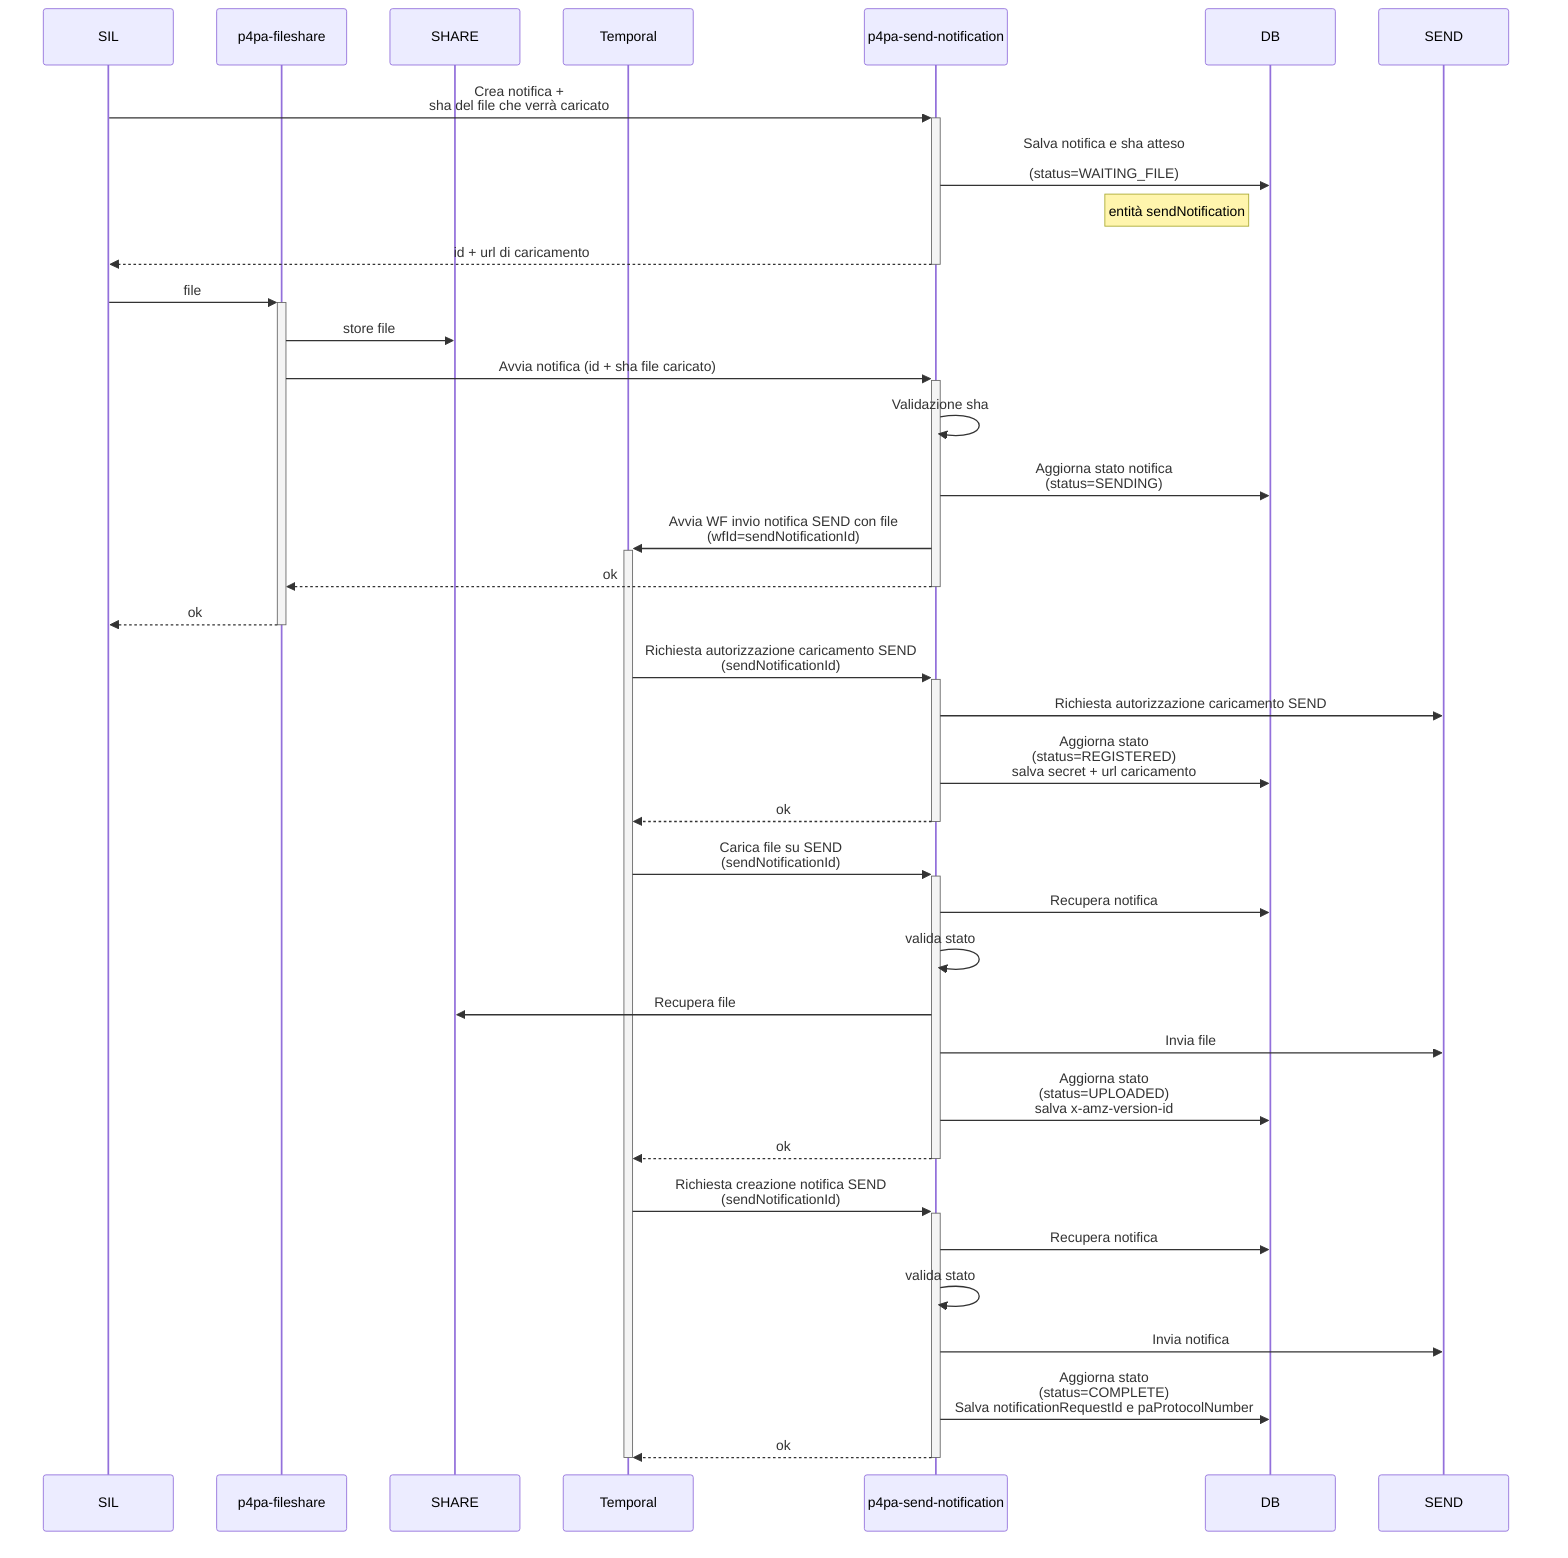 sequenceDiagram
    participant SIL
    participant MS_SHARE as p4pa-fileshare
    participant SHARE
    participant WF as Temporal
    participant MS_SEND as p4pa-send-notification
    participant DB
    participant SEND_PAGOPA as SEND

    SIL ->>+ MS_SEND: Crea notifica +<BR />sha del file che verrà caricato
        MS_SEND ->> DB: Salva notifica e sha atteso<BR /><BR />(status=WAITING_FILE)
        note left of DB: entità sendNotification
        MS_SEND -->>- SIL: id + url di caricamento

    SIL ->>+ MS_SHARE: file
        MS_SHARE ->> SHARE: store file
        MS_SHARE ->>+ MS_SEND: Avvia notifica (id + sha file caricato)
            MS_SEND ->> MS_SEND: Validazione sha
            MS_SEND ->> DB: Aggiorna stato notifica<BR />(status=SENDING)
            MS_SEND ->>+ WF: Avvia WF invio notifica SEND con file<BR />(wfId=sendNotificationId)
            MS_SEND -->>- MS_SHARE: ok
    MS_SHARE -->>- SIL: ok

    WF ->>+ MS_SEND: Richiesta autorizzazione caricamento SEND<BR />(sendNotificationId)
        MS_SEND ->> SEND_PAGOPA: Richiesta autorizzazione caricamento SEND
        MS_SEND ->> DB: Aggiorna stato<BR />(status=REGISTERED)<BR />salva secret + url caricamento
        MS_SEND -->>- WF: ok

    WF ->>+ MS_SEND: Carica file su SEND<BR />(sendNotificationId)
        MS_SEND ->> DB: Recupera notifica
        MS_SEND ->> MS_SEND: valida stato
        MS_SEND ->> SHARE: Recupera file
        MS_SEND ->> SEND_PAGOPA: Invia file
        MS_SEND ->> DB: Aggiorna stato<BR />(status=UPLOADED)<BR />salva x-amz-version-id
        MS_SEND -->>- WF: ok

    WF ->>+ MS_SEND: Richiesta creazione notifica SEND<BR />(sendNotificationId)
        MS_SEND ->> DB: Recupera notifica
        MS_SEND ->> MS_SEND: valida stato
        MS_SEND ->> SEND_PAGOPA: Invia notifica
        MS_SEND ->> DB: Aggiorna stato<BR />(status=COMPLETE)<BR />Salva notificationRequestId e paProtocolNumber
        MS_SEND -->>- WF: ok

    deactivate WF